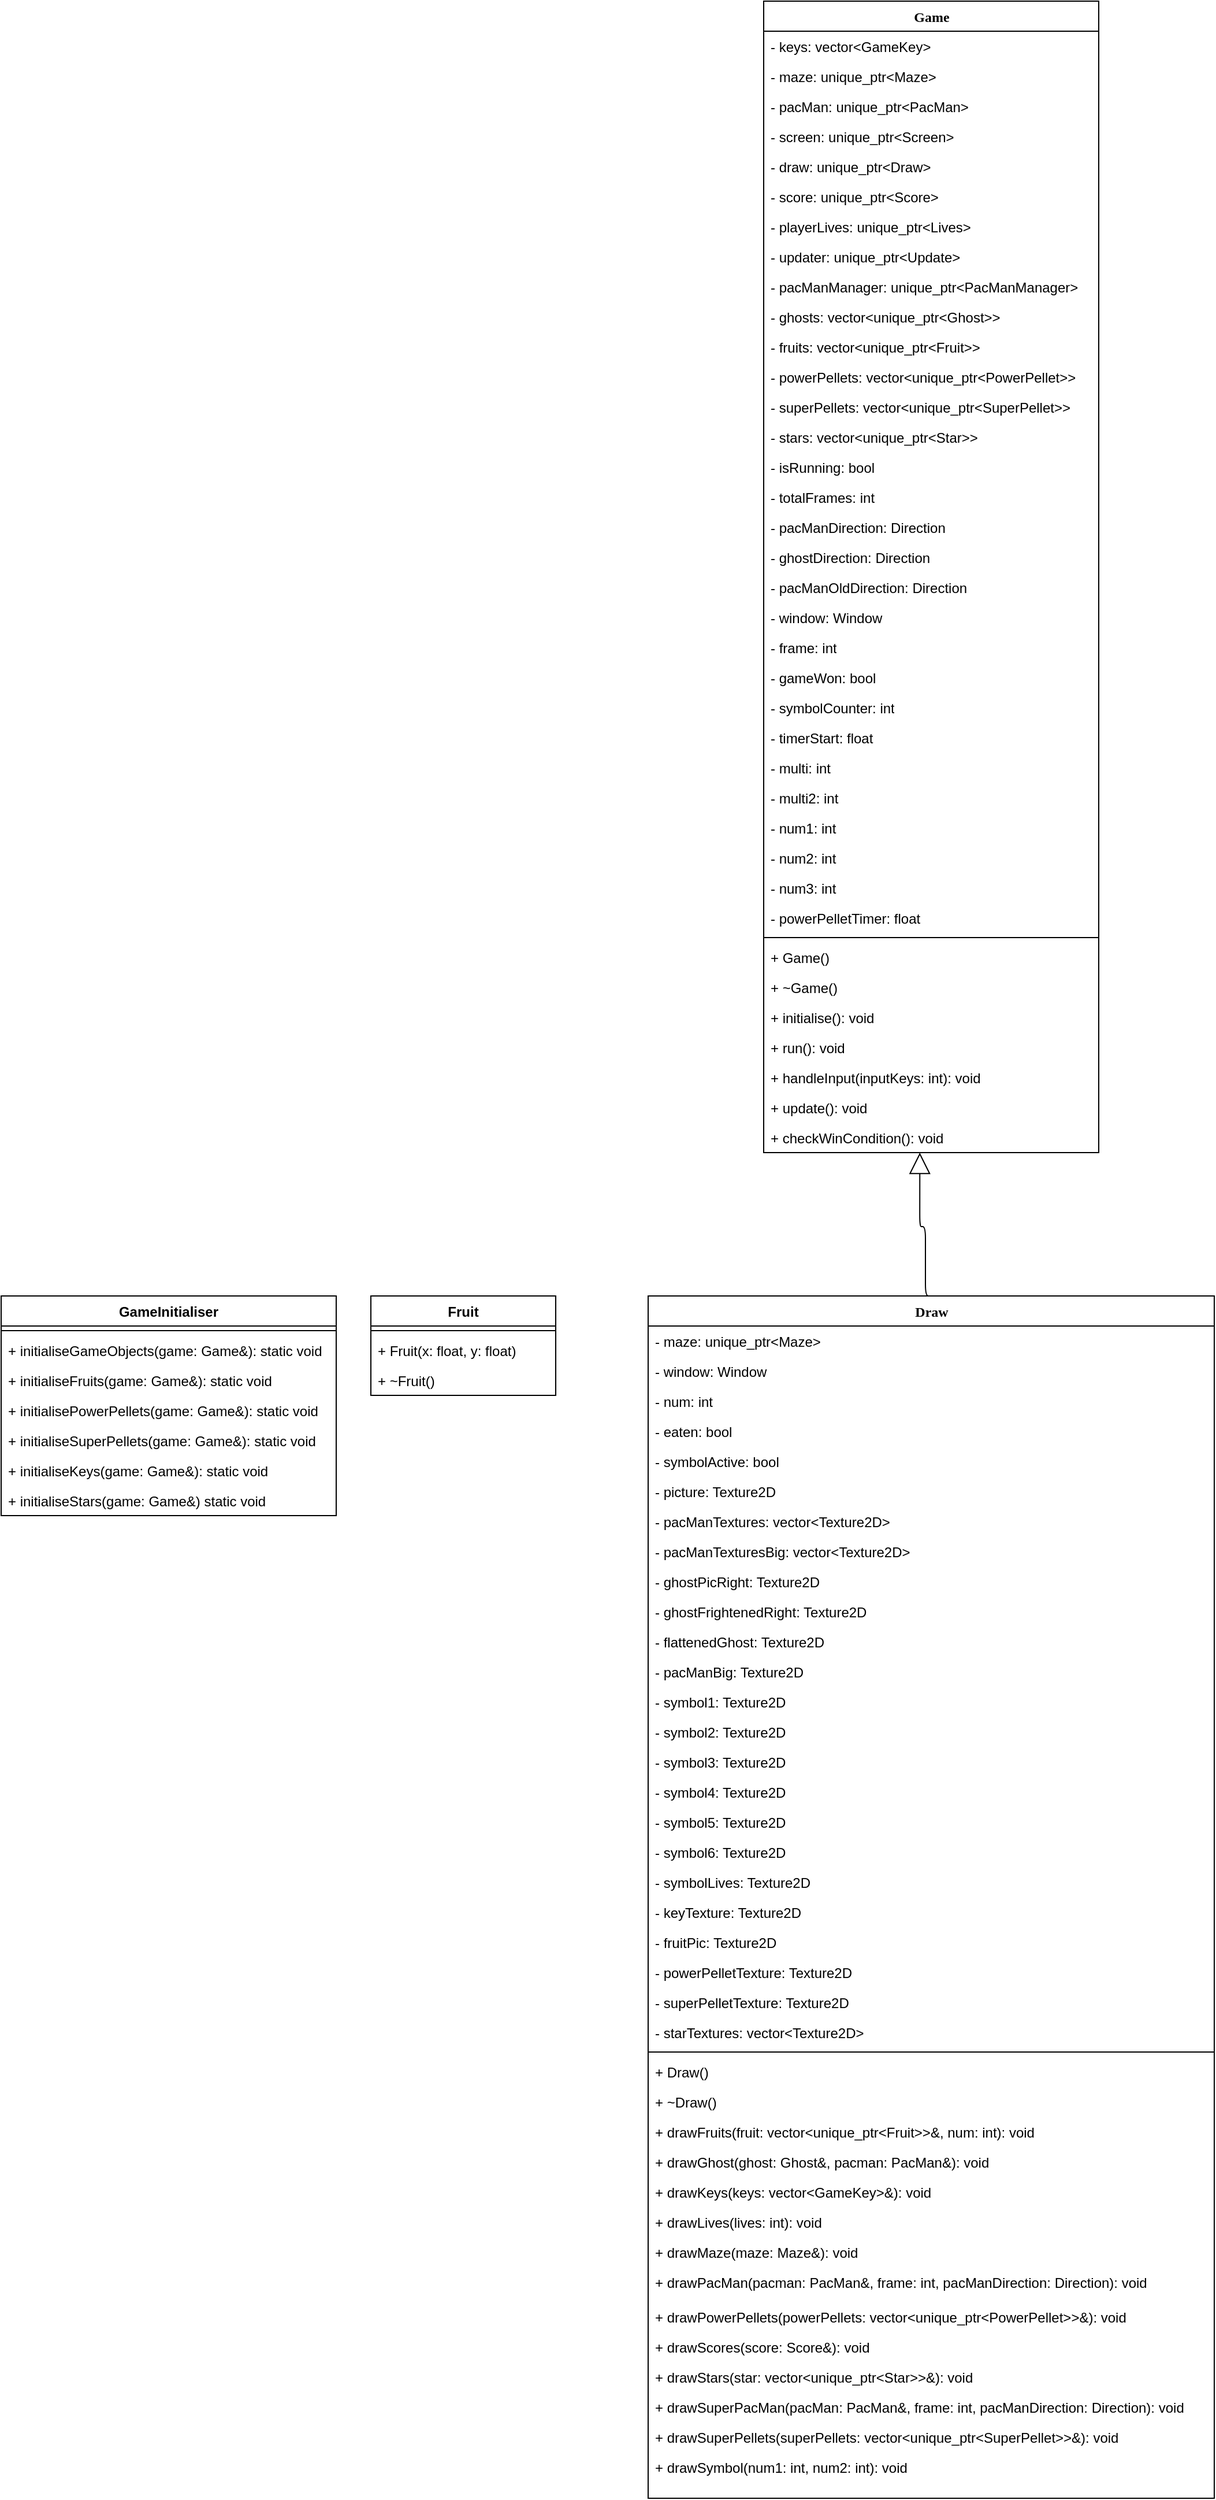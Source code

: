 <mxfile version="24.7.17">
  <diagram name="Page-1" id="9f46799a-70d6-7492-0946-bef42562c5a5">
    <mxGraphModel dx="1434" dy="2481" grid="1" gridSize="10" guides="1" tooltips="1" connect="1" arrows="1" fold="1" page="1" pageScale="1" pageWidth="1100" pageHeight="850" background="none" math="0" shadow="0">
      <root>
        <mxCell id="0" />
        <mxCell id="1" parent="0" />
        <mxCell id="78961159f06e98e8-43" value="Game" style="swimlane;html=1;fontStyle=1;align=center;verticalAlign=top;childLayout=stackLayout;horizontal=1;startSize=26;horizontalStack=0;resizeParent=1;resizeLast=0;collapsible=1;marginBottom=0;swimlaneFillColor=#ffffff;rounded=0;shadow=0;comic=0;labelBackgroundColor=none;strokeWidth=1;fillColor=none;fontFamily=Verdana;fontSize=12" parent="1" vertex="1">
          <mxGeometry x="780" y="-1080" width="290" height="996" as="geometry" />
        </mxCell>
        <mxCell id="78961159f06e98e8-44" value="- keys: vector&amp;lt;GameKey&amp;gt;" style="text;html=1;strokeColor=none;fillColor=none;align=left;verticalAlign=top;spacingLeft=4;spacingRight=4;whiteSpace=wrap;overflow=hidden;rotatable=0;points=[[0,0.5],[1,0.5]];portConstraint=eastwest;" parent="78961159f06e98e8-43" vertex="1">
          <mxGeometry y="26" width="290" height="26" as="geometry" />
        </mxCell>
        <mxCell id="Nk5dwlSrIomL0-U4kEKp-17" value="- maze: unique_ptr&amp;lt;Maze&amp;gt;" style="text;html=1;strokeColor=none;fillColor=none;align=left;verticalAlign=top;spacingLeft=4;spacingRight=4;whiteSpace=wrap;overflow=hidden;rotatable=0;points=[[0,0.5],[1,0.5]];portConstraint=eastwest;" vertex="1" parent="78961159f06e98e8-43">
          <mxGeometry y="52" width="290" height="26" as="geometry" />
        </mxCell>
        <mxCell id="Nk5dwlSrIomL0-U4kEKp-18" value="- pacMan: unique_ptr&amp;lt;PacMan&amp;gt;" style="text;html=1;strokeColor=none;fillColor=none;align=left;verticalAlign=top;spacingLeft=4;spacingRight=4;whiteSpace=wrap;overflow=hidden;rotatable=0;points=[[0,0.5],[1,0.5]];portConstraint=eastwest;" vertex="1" parent="78961159f06e98e8-43">
          <mxGeometry y="78" width="290" height="26" as="geometry" />
        </mxCell>
        <mxCell id="Nk5dwlSrIomL0-U4kEKp-19" value="- screen: unique_ptr&amp;lt;Screen&amp;gt;" style="text;html=1;strokeColor=none;fillColor=none;align=left;verticalAlign=top;spacingLeft=4;spacingRight=4;whiteSpace=wrap;overflow=hidden;rotatable=0;points=[[0,0.5],[1,0.5]];portConstraint=eastwest;" vertex="1" parent="78961159f06e98e8-43">
          <mxGeometry y="104" width="290" height="26" as="geometry" />
        </mxCell>
        <mxCell id="Nk5dwlSrIomL0-U4kEKp-20" value="- draw: unique_ptr&amp;lt;Draw&amp;gt;" style="text;html=1;strokeColor=none;fillColor=none;align=left;verticalAlign=top;spacingLeft=4;spacingRight=4;whiteSpace=wrap;overflow=hidden;rotatable=0;points=[[0,0.5],[1,0.5]];portConstraint=eastwest;" vertex="1" parent="78961159f06e98e8-43">
          <mxGeometry y="130" width="290" height="26" as="geometry" />
        </mxCell>
        <mxCell id="Nk5dwlSrIomL0-U4kEKp-21" value="- score: unique_ptr&amp;lt;Score&amp;gt;" style="text;html=1;strokeColor=none;fillColor=none;align=left;verticalAlign=top;spacingLeft=4;spacingRight=4;whiteSpace=wrap;overflow=hidden;rotatable=0;points=[[0,0.5],[1,0.5]];portConstraint=eastwest;" vertex="1" parent="78961159f06e98e8-43">
          <mxGeometry y="156" width="290" height="26" as="geometry" />
        </mxCell>
        <mxCell id="Nk5dwlSrIomL0-U4kEKp-22" value="- playerLives: unique_ptr&amp;lt;Lives&amp;gt;" style="text;html=1;strokeColor=none;fillColor=none;align=left;verticalAlign=top;spacingLeft=4;spacingRight=4;whiteSpace=wrap;overflow=hidden;rotatable=0;points=[[0,0.5],[1,0.5]];portConstraint=eastwest;" vertex="1" parent="78961159f06e98e8-43">
          <mxGeometry y="182" width="290" height="26" as="geometry" />
        </mxCell>
        <mxCell id="Nk5dwlSrIomL0-U4kEKp-23" value="- updater: unique_ptr&amp;lt;Update&amp;gt;" style="text;html=1;strokeColor=none;fillColor=none;align=left;verticalAlign=top;spacingLeft=4;spacingRight=4;whiteSpace=wrap;overflow=hidden;rotatable=0;points=[[0,0.5],[1,0.5]];portConstraint=eastwest;" vertex="1" parent="78961159f06e98e8-43">
          <mxGeometry y="208" width="290" height="26" as="geometry" />
        </mxCell>
        <mxCell id="Nk5dwlSrIomL0-U4kEKp-24" value="- pacManManager: unique_ptr&amp;lt;PacManManager&amp;gt;" style="text;html=1;strokeColor=none;fillColor=none;align=left;verticalAlign=top;spacingLeft=4;spacingRight=4;whiteSpace=wrap;overflow=hidden;rotatable=0;points=[[0,0.5],[1,0.5]];portConstraint=eastwest;" vertex="1" parent="78961159f06e98e8-43">
          <mxGeometry y="234" width="290" height="26" as="geometry" />
        </mxCell>
        <mxCell id="Nk5dwlSrIomL0-U4kEKp-25" value="- ghosts: vector&amp;lt;unique_ptr&amp;lt;Ghost&amp;gt;&amp;gt;" style="text;html=1;strokeColor=none;fillColor=none;align=left;verticalAlign=top;spacingLeft=4;spacingRight=4;whiteSpace=wrap;overflow=hidden;rotatable=0;points=[[0,0.5],[1,0.5]];portConstraint=eastwest;" vertex="1" parent="78961159f06e98e8-43">
          <mxGeometry y="260" width="290" height="26" as="geometry" />
        </mxCell>
        <mxCell id="Nk5dwlSrIomL0-U4kEKp-26" value="- fruits: vector&amp;lt;unique_ptr&amp;lt;Fruit&amp;gt;&amp;gt;" style="text;html=1;strokeColor=none;fillColor=none;align=left;verticalAlign=top;spacingLeft=4;spacingRight=4;whiteSpace=wrap;overflow=hidden;rotatable=0;points=[[0,0.5],[1,0.5]];portConstraint=eastwest;" vertex="1" parent="78961159f06e98e8-43">
          <mxGeometry y="286" width="290" height="26" as="geometry" />
        </mxCell>
        <mxCell id="Nk5dwlSrIomL0-U4kEKp-27" value="- powerPellets: vector&amp;lt;unique_ptr&amp;lt;PowerPellet&amp;gt;&amp;gt;" style="text;html=1;strokeColor=none;fillColor=none;align=left;verticalAlign=top;spacingLeft=4;spacingRight=4;whiteSpace=wrap;overflow=hidden;rotatable=0;points=[[0,0.5],[1,0.5]];portConstraint=eastwest;" vertex="1" parent="78961159f06e98e8-43">
          <mxGeometry y="312" width="290" height="26" as="geometry" />
        </mxCell>
        <mxCell id="Nk5dwlSrIomL0-U4kEKp-28" value="- superPellets: vector&amp;lt;unique_ptr&amp;lt;SuperPellet&amp;gt;&amp;gt;" style="text;html=1;strokeColor=none;fillColor=none;align=left;verticalAlign=top;spacingLeft=4;spacingRight=4;whiteSpace=wrap;overflow=hidden;rotatable=0;points=[[0,0.5],[1,0.5]];portConstraint=eastwest;" vertex="1" parent="78961159f06e98e8-43">
          <mxGeometry y="338" width="290" height="26" as="geometry" />
        </mxCell>
        <mxCell id="Nk5dwlSrIomL0-U4kEKp-29" value="- stars: vector&amp;lt;unique_ptr&amp;lt;Star&amp;gt;&amp;gt;" style="text;html=1;strokeColor=none;fillColor=none;align=left;verticalAlign=top;spacingLeft=4;spacingRight=4;whiteSpace=wrap;overflow=hidden;rotatable=0;points=[[0,0.5],[1,0.5]];portConstraint=eastwest;" vertex="1" parent="78961159f06e98e8-43">
          <mxGeometry y="364" width="290" height="26" as="geometry" />
        </mxCell>
        <mxCell id="Nk5dwlSrIomL0-U4kEKp-16" value="- isRunning: bool&lt;span style=&quot;white-space: pre;&quot;&gt;&#x9;&lt;/span&gt;" style="text;html=1;strokeColor=none;fillColor=none;align=left;verticalAlign=top;spacingLeft=4;spacingRight=4;whiteSpace=wrap;overflow=hidden;rotatable=0;points=[[0,0.5],[1,0.5]];portConstraint=eastwest;" vertex="1" parent="78961159f06e98e8-43">
          <mxGeometry y="390" width="290" height="26" as="geometry" />
        </mxCell>
        <mxCell id="78961159f06e98e8-45" value="- totalFrames: int" style="text;html=1;strokeColor=none;fillColor=none;align=left;verticalAlign=top;spacingLeft=4;spacingRight=4;whiteSpace=wrap;overflow=hidden;rotatable=0;points=[[0,0.5],[1,0.5]];portConstraint=eastwest;" parent="78961159f06e98e8-43" vertex="1">
          <mxGeometry y="416" width="290" height="26" as="geometry" />
        </mxCell>
        <mxCell id="78961159f06e98e8-49" value="- pacManDirection: Direction" style="text;html=1;strokeColor=none;fillColor=none;align=left;verticalAlign=top;spacingLeft=4;spacingRight=4;whiteSpace=wrap;overflow=hidden;rotatable=0;points=[[0,0.5],[1,0.5]];portConstraint=eastwest;" parent="78961159f06e98e8-43" vertex="1">
          <mxGeometry y="442" width="290" height="26" as="geometry" />
        </mxCell>
        <mxCell id="78961159f06e98e8-50" value="- ghostDirection: Direction" style="text;html=1;strokeColor=none;fillColor=none;align=left;verticalAlign=top;spacingLeft=4;spacingRight=4;whiteSpace=wrap;overflow=hidden;rotatable=0;points=[[0,0.5],[1,0.5]];portConstraint=eastwest;" parent="78961159f06e98e8-43" vertex="1">
          <mxGeometry y="468" width="290" height="26" as="geometry" />
        </mxCell>
        <mxCell id="Nk5dwlSrIomL0-U4kEKp-1" value="- pacManOldDirection: Direction" style="text;html=1;strokeColor=none;fillColor=none;align=left;verticalAlign=top;spacingLeft=4;spacingRight=4;whiteSpace=wrap;overflow=hidden;rotatable=0;points=[[0,0.5],[1,0.5]];portConstraint=eastwest;" vertex="1" parent="78961159f06e98e8-43">
          <mxGeometry y="494" width="290" height="26" as="geometry" />
        </mxCell>
        <mxCell id="Nk5dwlSrIomL0-U4kEKp-2" value="&lt;div&gt;- window: Window&lt;/div&gt;&lt;div&gt;&lt;br&gt;&lt;/div&gt;" style="text;html=1;strokeColor=none;fillColor=none;align=left;verticalAlign=top;spacingLeft=4;spacingRight=4;whiteSpace=wrap;overflow=hidden;rotatable=0;points=[[0,0.5],[1,0.5]];portConstraint=eastwest;" vertex="1" parent="78961159f06e98e8-43">
          <mxGeometry y="520" width="290" height="26" as="geometry" />
        </mxCell>
        <mxCell id="Nk5dwlSrIomL0-U4kEKp-3" value="- frame: int" style="text;html=1;strokeColor=none;fillColor=none;align=left;verticalAlign=top;spacingLeft=4;spacingRight=4;whiteSpace=wrap;overflow=hidden;rotatable=0;points=[[0,0.5],[1,0.5]];portConstraint=eastwest;" vertex="1" parent="78961159f06e98e8-43">
          <mxGeometry y="546" width="290" height="26" as="geometry" />
        </mxCell>
        <mxCell id="Nk5dwlSrIomL0-U4kEKp-4" value="- gameWon: bool" style="text;html=1;strokeColor=none;fillColor=none;align=left;verticalAlign=top;spacingLeft=4;spacingRight=4;whiteSpace=wrap;overflow=hidden;rotatable=0;points=[[0,0.5],[1,0.5]];portConstraint=eastwest;" vertex="1" parent="78961159f06e98e8-43">
          <mxGeometry y="572" width="290" height="26" as="geometry" />
        </mxCell>
        <mxCell id="Nk5dwlSrIomL0-U4kEKp-8" value="- symbolCounter: int" style="text;html=1;strokeColor=none;fillColor=none;align=left;verticalAlign=top;spacingLeft=4;spacingRight=4;whiteSpace=wrap;overflow=hidden;rotatable=0;points=[[0,0.5],[1,0.5]];portConstraint=eastwest;" vertex="1" parent="78961159f06e98e8-43">
          <mxGeometry y="598" width="290" height="26" as="geometry" />
        </mxCell>
        <mxCell id="Nk5dwlSrIomL0-U4kEKp-12" value="- timerStart: float" style="text;html=1;strokeColor=none;fillColor=none;align=left;verticalAlign=top;spacingLeft=4;spacingRight=4;whiteSpace=wrap;overflow=hidden;rotatable=0;points=[[0,0.5],[1,0.5]];portConstraint=eastwest;" vertex="1" parent="78961159f06e98e8-43">
          <mxGeometry y="624" width="290" height="26" as="geometry" />
        </mxCell>
        <mxCell id="Nk5dwlSrIomL0-U4kEKp-7" value="- multi: int" style="text;html=1;strokeColor=none;fillColor=none;align=left;verticalAlign=top;spacingLeft=4;spacingRight=4;whiteSpace=wrap;overflow=hidden;rotatable=0;points=[[0,0.5],[1,0.5]];portConstraint=eastwest;" vertex="1" parent="78961159f06e98e8-43">
          <mxGeometry y="650" width="290" height="26" as="geometry" />
        </mxCell>
        <mxCell id="Nk5dwlSrIomL0-U4kEKp-9" value="- multi2: int" style="text;html=1;strokeColor=none;fillColor=none;align=left;verticalAlign=top;spacingLeft=4;spacingRight=4;whiteSpace=wrap;overflow=hidden;rotatable=0;points=[[0,0.5],[1,0.5]];portConstraint=eastwest;" vertex="1" parent="78961159f06e98e8-43">
          <mxGeometry y="676" width="290" height="26" as="geometry" />
        </mxCell>
        <mxCell id="Nk5dwlSrIomL0-U4kEKp-10" value="- num1: int" style="text;html=1;strokeColor=none;fillColor=none;align=left;verticalAlign=top;spacingLeft=4;spacingRight=4;whiteSpace=wrap;overflow=hidden;rotatable=0;points=[[0,0.5],[1,0.5]];portConstraint=eastwest;" vertex="1" parent="78961159f06e98e8-43">
          <mxGeometry y="702" width="290" height="26" as="geometry" />
        </mxCell>
        <mxCell id="Nk5dwlSrIomL0-U4kEKp-11" value="- num2: int" style="text;html=1;strokeColor=none;fillColor=none;align=left;verticalAlign=top;spacingLeft=4;spacingRight=4;whiteSpace=wrap;overflow=hidden;rotatable=0;points=[[0,0.5],[1,0.5]];portConstraint=eastwest;" vertex="1" parent="78961159f06e98e8-43">
          <mxGeometry y="728" width="290" height="26" as="geometry" />
        </mxCell>
        <mxCell id="Nk5dwlSrIomL0-U4kEKp-13" value="- num3: int" style="text;html=1;strokeColor=none;fillColor=none;align=left;verticalAlign=top;spacingLeft=4;spacingRight=4;whiteSpace=wrap;overflow=hidden;rotatable=0;points=[[0,0.5],[1,0.5]];portConstraint=eastwest;" vertex="1" parent="78961159f06e98e8-43">
          <mxGeometry y="754" width="290" height="26" as="geometry" />
        </mxCell>
        <mxCell id="Nk5dwlSrIomL0-U4kEKp-14" value="- powerPelletTimer: float" style="text;html=1;strokeColor=none;fillColor=none;align=left;verticalAlign=top;spacingLeft=4;spacingRight=4;whiteSpace=wrap;overflow=hidden;rotatable=0;points=[[0,0.5],[1,0.5]];portConstraint=eastwest;" vertex="1" parent="78961159f06e98e8-43">
          <mxGeometry y="780" width="290" height="26" as="geometry" />
        </mxCell>
        <mxCell id="78961159f06e98e8-51" value="" style="line;html=1;strokeWidth=1;fillColor=none;align=left;verticalAlign=middle;spacingTop=-1;spacingLeft=3;spacingRight=3;rotatable=0;labelPosition=right;points=[];portConstraint=eastwest;" parent="78961159f06e98e8-43" vertex="1">
          <mxGeometry y="806" width="290" height="8" as="geometry" />
        </mxCell>
        <mxCell id="78961159f06e98e8-53" value="+ Game()" style="text;html=1;strokeColor=none;fillColor=none;align=left;verticalAlign=top;spacingLeft=4;spacingRight=4;whiteSpace=wrap;overflow=hidden;rotatable=0;points=[[0,0.5],[1,0.5]];portConstraint=eastwest;" parent="78961159f06e98e8-43" vertex="1">
          <mxGeometry y="814" width="290" height="26" as="geometry" />
        </mxCell>
        <mxCell id="Nk5dwlSrIomL0-U4kEKp-30" value="+ ~Game()" style="text;html=1;strokeColor=none;fillColor=none;align=left;verticalAlign=top;spacingLeft=4;spacingRight=4;whiteSpace=wrap;overflow=hidden;rotatable=0;points=[[0,0.5],[1,0.5]];portConstraint=eastwest;" vertex="1" parent="78961159f06e98e8-43">
          <mxGeometry y="840" width="290" height="26" as="geometry" />
        </mxCell>
        <mxCell id="Nk5dwlSrIomL0-U4kEKp-31" value="+ initialise(): void" style="text;html=1;strokeColor=none;fillColor=none;align=left;verticalAlign=top;spacingLeft=4;spacingRight=4;whiteSpace=wrap;overflow=hidden;rotatable=0;points=[[0,0.5],[1,0.5]];portConstraint=eastwest;" vertex="1" parent="78961159f06e98e8-43">
          <mxGeometry y="866" width="290" height="26" as="geometry" />
        </mxCell>
        <mxCell id="Nk5dwlSrIomL0-U4kEKp-32" value="+ run(): void" style="text;html=1;strokeColor=none;fillColor=none;align=left;verticalAlign=top;spacingLeft=4;spacingRight=4;whiteSpace=wrap;overflow=hidden;rotatable=0;points=[[0,0.5],[1,0.5]];portConstraint=eastwest;" vertex="1" parent="78961159f06e98e8-43">
          <mxGeometry y="892" width="290" height="26" as="geometry" />
        </mxCell>
        <mxCell id="Nk5dwlSrIomL0-U4kEKp-33" value="+ handleInput(inputKeys: int): void" style="text;html=1;strokeColor=none;fillColor=none;align=left;verticalAlign=top;spacingLeft=4;spacingRight=4;whiteSpace=wrap;overflow=hidden;rotatable=0;points=[[0,0.5],[1,0.5]];portConstraint=eastwest;" vertex="1" parent="78961159f06e98e8-43">
          <mxGeometry y="918" width="290" height="26" as="geometry" />
        </mxCell>
        <mxCell id="Nk5dwlSrIomL0-U4kEKp-34" value="+ update(): void" style="text;html=1;strokeColor=none;fillColor=none;align=left;verticalAlign=top;spacingLeft=4;spacingRight=4;whiteSpace=wrap;overflow=hidden;rotatable=0;points=[[0,0.5],[1,0.5]];portConstraint=eastwest;" vertex="1" parent="78961159f06e98e8-43">
          <mxGeometry y="944" width="290" height="26" as="geometry" />
        </mxCell>
        <mxCell id="Nk5dwlSrIomL0-U4kEKp-35" value="+ checkWinCondition(): void" style="text;html=1;strokeColor=none;fillColor=none;align=left;verticalAlign=top;spacingLeft=4;spacingRight=4;whiteSpace=wrap;overflow=hidden;rotatable=0;points=[[0,0.5],[1,0.5]];portConstraint=eastwest;" vertex="1" parent="78961159f06e98e8-43">
          <mxGeometry y="970" width="290" height="26" as="geometry" />
        </mxCell>
        <mxCell id="78961159f06e98e8-128" style="edgeStyle=orthogonalEdgeStyle;html=1;labelBackgroundColor=none;startFill=0;startSize=8;endArrow=block;endFill=0;endSize=16;fontFamily=Verdana;fontSize=12;entryX=0.466;entryY=1;entryDx=0;entryDy=0;entryPerimeter=0;exitX=0.5;exitY=0;exitDx=0;exitDy=0;" parent="1" source="78961159f06e98e8-82" target="Nk5dwlSrIomL0-U4kEKp-35" edge="1">
          <mxGeometry relative="1" as="geometry">
            <Array as="points">
              <mxPoint x="920" y="40" />
              <mxPoint x="920" y="-20" />
              <mxPoint x="915" y="-20" />
            </Array>
            <mxPoint x="510" y="364" as="sourcePoint" />
            <mxPoint x="655" y="-150" as="targetPoint" />
          </mxGeometry>
        </mxCell>
        <mxCell id="78961159f06e98e8-82" value="Draw" style="swimlane;html=1;fontStyle=1;align=center;verticalAlign=top;childLayout=stackLayout;horizontal=1;startSize=26;horizontalStack=0;resizeParent=1;resizeLast=0;collapsible=1;marginBottom=0;swimlaneFillColor=#ffffff;rounded=0;shadow=0;comic=0;labelBackgroundColor=none;strokeWidth=1;fillColor=none;fontFamily=Verdana;fontSize=12" parent="1" vertex="1">
          <mxGeometry x="680" y="40" width="490" height="1040" as="geometry" />
        </mxCell>
        <mxCell id="78961159f06e98e8-83" value="- maze: unique_ptr&amp;lt;Maze&amp;gt;" style="text;html=1;strokeColor=none;fillColor=none;align=left;verticalAlign=top;spacingLeft=4;spacingRight=4;whiteSpace=wrap;overflow=hidden;rotatable=0;points=[[0,0.5],[1,0.5]];portConstraint=eastwest;" parent="78961159f06e98e8-82" vertex="1">
          <mxGeometry y="26" width="490" height="26" as="geometry" />
        </mxCell>
        <mxCell id="78961159f06e98e8-84" value="- window: Window" style="text;html=1;strokeColor=none;fillColor=none;align=left;verticalAlign=top;spacingLeft=4;spacingRight=4;whiteSpace=wrap;overflow=hidden;rotatable=0;points=[[0,0.5],[1,0.5]];portConstraint=eastwest;" parent="78961159f06e98e8-82" vertex="1">
          <mxGeometry y="52" width="490" height="26" as="geometry" />
        </mxCell>
        <mxCell id="78961159f06e98e8-85" value="- num: int" style="text;html=1;strokeColor=none;fillColor=none;align=left;verticalAlign=top;spacingLeft=4;spacingRight=4;whiteSpace=wrap;overflow=hidden;rotatable=0;points=[[0,0.5],[1,0.5]];portConstraint=eastwest;" parent="78961159f06e98e8-82" vertex="1">
          <mxGeometry y="78" width="490" height="26" as="geometry" />
        </mxCell>
        <mxCell id="78961159f06e98e8-86" value="- eaten: bool" style="text;html=1;strokeColor=none;fillColor=none;align=left;verticalAlign=top;spacingLeft=4;spacingRight=4;whiteSpace=wrap;overflow=hidden;rotatable=0;points=[[0,0.5],[1,0.5]];portConstraint=eastwest;" parent="78961159f06e98e8-82" vertex="1">
          <mxGeometry y="104" width="490" height="26" as="geometry" />
        </mxCell>
        <mxCell id="78961159f06e98e8-87" value="- symbolActive: bool" style="text;html=1;strokeColor=none;fillColor=none;align=left;verticalAlign=top;spacingLeft=4;spacingRight=4;whiteSpace=wrap;overflow=hidden;rotatable=0;points=[[0,0.5],[1,0.5]];portConstraint=eastwest;" parent="78961159f06e98e8-82" vertex="1">
          <mxGeometry y="130" width="490" height="26" as="geometry" />
        </mxCell>
        <mxCell id="78961159f06e98e8-88" value="- picture: Texture2D" style="text;html=1;strokeColor=none;fillColor=none;align=left;verticalAlign=top;spacingLeft=4;spacingRight=4;whiteSpace=wrap;overflow=hidden;rotatable=0;points=[[0,0.5],[1,0.5]];portConstraint=eastwest;" parent="78961159f06e98e8-82" vertex="1">
          <mxGeometry y="156" width="490" height="26" as="geometry" />
        </mxCell>
        <mxCell id="78961159f06e98e8-89" value="- pacManTextures: vector&amp;lt;Texture2D&amp;gt;" style="text;html=1;strokeColor=none;fillColor=none;align=left;verticalAlign=top;spacingLeft=4;spacingRight=4;whiteSpace=wrap;overflow=hidden;rotatable=0;points=[[0,0.5],[1,0.5]];portConstraint=eastwest;" parent="78961159f06e98e8-82" vertex="1">
          <mxGeometry y="182" width="490" height="26" as="geometry" />
        </mxCell>
        <mxCell id="Nk5dwlSrIomL0-U4kEKp-39" value="- pacManTexturesBig: vector&amp;lt;Texture2D&amp;gt;" style="text;html=1;strokeColor=none;fillColor=none;align=left;verticalAlign=top;spacingLeft=4;spacingRight=4;whiteSpace=wrap;overflow=hidden;rotatable=0;points=[[0,0.5],[1,0.5]];portConstraint=eastwest;" vertex="1" parent="78961159f06e98e8-82">
          <mxGeometry y="208" width="490" height="26" as="geometry" />
        </mxCell>
        <mxCell id="Nk5dwlSrIomL0-U4kEKp-40" value="- ghostPicRight: Texture2D" style="text;html=1;strokeColor=none;fillColor=none;align=left;verticalAlign=top;spacingLeft=4;spacingRight=4;whiteSpace=wrap;overflow=hidden;rotatable=0;points=[[0,0.5],[1,0.5]];portConstraint=eastwest;" vertex="1" parent="78961159f06e98e8-82">
          <mxGeometry y="234" width="490" height="26" as="geometry" />
        </mxCell>
        <mxCell id="Nk5dwlSrIomL0-U4kEKp-41" value="- ghostFrightenedRight: Texture2D" style="text;html=1;strokeColor=none;fillColor=none;align=left;verticalAlign=top;spacingLeft=4;spacingRight=4;whiteSpace=wrap;overflow=hidden;rotatable=0;points=[[0,0.5],[1,0.5]];portConstraint=eastwest;" vertex="1" parent="78961159f06e98e8-82">
          <mxGeometry y="260" width="490" height="26" as="geometry" />
        </mxCell>
        <mxCell id="Nk5dwlSrIomL0-U4kEKp-42" value="- flattenedGhost: Texture2D" style="text;html=1;strokeColor=none;fillColor=none;align=left;verticalAlign=top;spacingLeft=4;spacingRight=4;whiteSpace=wrap;overflow=hidden;rotatable=0;points=[[0,0.5],[1,0.5]];portConstraint=eastwest;" vertex="1" parent="78961159f06e98e8-82">
          <mxGeometry y="286" width="490" height="26" as="geometry" />
        </mxCell>
        <mxCell id="Nk5dwlSrIomL0-U4kEKp-43" value="- pacManBig: Texture2D" style="text;html=1;strokeColor=none;fillColor=none;align=left;verticalAlign=top;spacingLeft=4;spacingRight=4;whiteSpace=wrap;overflow=hidden;rotatable=0;points=[[0,0.5],[1,0.5]];portConstraint=eastwest;" vertex="1" parent="78961159f06e98e8-82">
          <mxGeometry y="312" width="490" height="26" as="geometry" />
        </mxCell>
        <mxCell id="Nk5dwlSrIomL0-U4kEKp-44" value="- symbol1: Texture2D" style="text;html=1;strokeColor=none;fillColor=none;align=left;verticalAlign=top;spacingLeft=4;spacingRight=4;whiteSpace=wrap;overflow=hidden;rotatable=0;points=[[0,0.5],[1,0.5]];portConstraint=eastwest;" vertex="1" parent="78961159f06e98e8-82">
          <mxGeometry y="338" width="490" height="26" as="geometry" />
        </mxCell>
        <mxCell id="Nk5dwlSrIomL0-U4kEKp-45" value="- symbol2: Texture2D" style="text;html=1;strokeColor=none;fillColor=none;align=left;verticalAlign=top;spacingLeft=4;spacingRight=4;whiteSpace=wrap;overflow=hidden;rotatable=0;points=[[0,0.5],[1,0.5]];portConstraint=eastwest;" vertex="1" parent="78961159f06e98e8-82">
          <mxGeometry y="364" width="490" height="26" as="geometry" />
        </mxCell>
        <mxCell id="Nk5dwlSrIomL0-U4kEKp-46" value="- symbol3: Texture2D" style="text;html=1;strokeColor=none;fillColor=none;align=left;verticalAlign=top;spacingLeft=4;spacingRight=4;whiteSpace=wrap;overflow=hidden;rotatable=0;points=[[0,0.5],[1,0.5]];portConstraint=eastwest;" vertex="1" parent="78961159f06e98e8-82">
          <mxGeometry y="390" width="490" height="26" as="geometry" />
        </mxCell>
        <mxCell id="Nk5dwlSrIomL0-U4kEKp-47" value="- symbol4: Texture2D" style="text;html=1;strokeColor=none;fillColor=none;align=left;verticalAlign=top;spacingLeft=4;spacingRight=4;whiteSpace=wrap;overflow=hidden;rotatable=0;points=[[0,0.5],[1,0.5]];portConstraint=eastwest;" vertex="1" parent="78961159f06e98e8-82">
          <mxGeometry y="416" width="490" height="26" as="geometry" />
        </mxCell>
        <mxCell id="Nk5dwlSrIomL0-U4kEKp-48" value="- symbol5: Texture2D" style="text;html=1;strokeColor=none;fillColor=none;align=left;verticalAlign=top;spacingLeft=4;spacingRight=4;whiteSpace=wrap;overflow=hidden;rotatable=0;points=[[0,0.5],[1,0.5]];portConstraint=eastwest;" vertex="1" parent="78961159f06e98e8-82">
          <mxGeometry y="442" width="490" height="26" as="geometry" />
        </mxCell>
        <mxCell id="Nk5dwlSrIomL0-U4kEKp-49" value="- symbol6: Texture2D" style="text;html=1;strokeColor=none;fillColor=none;align=left;verticalAlign=top;spacingLeft=4;spacingRight=4;whiteSpace=wrap;overflow=hidden;rotatable=0;points=[[0,0.5],[1,0.5]];portConstraint=eastwest;" vertex="1" parent="78961159f06e98e8-82">
          <mxGeometry y="468" width="490" height="26" as="geometry" />
        </mxCell>
        <mxCell id="Nk5dwlSrIomL0-U4kEKp-50" value="- symbolLives: Texture2D" style="text;html=1;strokeColor=none;fillColor=none;align=left;verticalAlign=top;spacingLeft=4;spacingRight=4;whiteSpace=wrap;overflow=hidden;rotatable=0;points=[[0,0.5],[1,0.5]];portConstraint=eastwest;" vertex="1" parent="78961159f06e98e8-82">
          <mxGeometry y="494" width="490" height="26" as="geometry" />
        </mxCell>
        <mxCell id="Nk5dwlSrIomL0-U4kEKp-51" value="- keyTexture: Texture2D" style="text;html=1;strokeColor=none;fillColor=none;align=left;verticalAlign=top;spacingLeft=4;spacingRight=4;whiteSpace=wrap;overflow=hidden;rotatable=0;points=[[0,0.5],[1,0.5]];portConstraint=eastwest;" vertex="1" parent="78961159f06e98e8-82">
          <mxGeometry y="520" width="490" height="26" as="geometry" />
        </mxCell>
        <mxCell id="Nk5dwlSrIomL0-U4kEKp-52" value="- fruitPic: Texture2D" style="text;html=1;strokeColor=none;fillColor=none;align=left;verticalAlign=top;spacingLeft=4;spacingRight=4;whiteSpace=wrap;overflow=hidden;rotatable=0;points=[[0,0.5],[1,0.5]];portConstraint=eastwest;" vertex="1" parent="78961159f06e98e8-82">
          <mxGeometry y="546" width="490" height="26" as="geometry" />
        </mxCell>
        <mxCell id="Nk5dwlSrIomL0-U4kEKp-53" value="- powerPelletTexture: Texture2D" style="text;html=1;strokeColor=none;fillColor=none;align=left;verticalAlign=top;spacingLeft=4;spacingRight=4;whiteSpace=wrap;overflow=hidden;rotatable=0;points=[[0,0.5],[1,0.5]];portConstraint=eastwest;" vertex="1" parent="78961159f06e98e8-82">
          <mxGeometry y="572" width="490" height="26" as="geometry" />
        </mxCell>
        <mxCell id="Nk5dwlSrIomL0-U4kEKp-54" value="- superPelletTexture: Texture2D" style="text;html=1;strokeColor=none;fillColor=none;align=left;verticalAlign=top;spacingLeft=4;spacingRight=4;whiteSpace=wrap;overflow=hidden;rotatable=0;points=[[0,0.5],[1,0.5]];portConstraint=eastwest;" vertex="1" parent="78961159f06e98e8-82">
          <mxGeometry y="598" width="490" height="26" as="geometry" />
        </mxCell>
        <mxCell id="Nk5dwlSrIomL0-U4kEKp-55" value="- starTextures: vector&amp;lt;Texture2D&amp;gt;" style="text;html=1;strokeColor=none;fillColor=none;align=left;verticalAlign=top;spacingLeft=4;spacingRight=4;whiteSpace=wrap;overflow=hidden;rotatable=0;points=[[0,0.5],[1,0.5]];portConstraint=eastwest;" vertex="1" parent="78961159f06e98e8-82">
          <mxGeometry y="624" width="490" height="26" as="geometry" />
        </mxCell>
        <mxCell id="78961159f06e98e8-90" value="" style="line;html=1;strokeWidth=1;fillColor=none;align=left;verticalAlign=middle;spacingTop=-1;spacingLeft=3;spacingRight=3;rotatable=0;labelPosition=right;points=[];portConstraint=eastwest;" parent="78961159f06e98e8-82" vertex="1">
          <mxGeometry y="650" width="490" height="8" as="geometry" />
        </mxCell>
        <mxCell id="78961159f06e98e8-91" value="+ Draw()" style="text;html=1;strokeColor=none;fillColor=none;align=left;verticalAlign=top;spacingLeft=4;spacingRight=4;whiteSpace=wrap;overflow=hidden;rotatable=0;points=[[0,0.5],[1,0.5]];portConstraint=eastwest;" parent="78961159f06e98e8-82" vertex="1">
          <mxGeometry y="658" width="490" height="26" as="geometry" />
        </mxCell>
        <mxCell id="78961159f06e98e8-94" value="+ ~Draw()" style="text;html=1;strokeColor=none;fillColor=none;align=left;verticalAlign=top;spacingLeft=4;spacingRight=4;whiteSpace=wrap;overflow=hidden;rotatable=0;points=[[0,0.5],[1,0.5]];portConstraint=eastwest;" parent="78961159f06e98e8-82" vertex="1">
          <mxGeometry y="684" width="490" height="26" as="geometry" />
        </mxCell>
        <mxCell id="Nk5dwlSrIomL0-U4kEKp-56" value="+ drawFruits(fruit: vector&amp;lt;unique_ptr&amp;lt;Fruit&amp;gt;&amp;gt;&amp;amp;, num: int): void" style="text;html=1;strokeColor=none;fillColor=none;align=left;verticalAlign=top;spacingLeft=4;spacingRight=4;whiteSpace=wrap;overflow=hidden;rotatable=0;points=[[0,0.5],[1,0.5]];portConstraint=eastwest;" vertex="1" parent="78961159f06e98e8-82">
          <mxGeometry y="710" width="490" height="26" as="geometry" />
        </mxCell>
        <mxCell id="Nk5dwlSrIomL0-U4kEKp-57" value="+ drawGhost(ghost: Ghost&amp;amp;, pacman: PacMan&amp;amp;): void" style="text;html=1;strokeColor=none;fillColor=none;align=left;verticalAlign=top;spacingLeft=4;spacingRight=4;whiteSpace=wrap;overflow=hidden;rotatable=0;points=[[0,0.5],[1,0.5]];portConstraint=eastwest;" vertex="1" parent="78961159f06e98e8-82">
          <mxGeometry y="736" width="490" height="26" as="geometry" />
        </mxCell>
        <mxCell id="Nk5dwlSrIomL0-U4kEKp-58" value="+ drawKeys(keys: vector&amp;lt;GameKey&amp;gt;&amp;amp;): void" style="text;html=1;strokeColor=none;fillColor=none;align=left;verticalAlign=top;spacingLeft=4;spacingRight=4;whiteSpace=wrap;overflow=hidden;rotatable=0;points=[[0,0.5],[1,0.5]];portConstraint=eastwest;" vertex="1" parent="78961159f06e98e8-82">
          <mxGeometry y="762" width="490" height="26" as="geometry" />
        </mxCell>
        <mxCell id="Nk5dwlSrIomL0-U4kEKp-59" value="+ drawLives(lives: int): void" style="text;html=1;strokeColor=none;fillColor=none;align=left;verticalAlign=top;spacingLeft=4;spacingRight=4;whiteSpace=wrap;overflow=hidden;rotatable=0;points=[[0,0.5],[1,0.5]];portConstraint=eastwest;" vertex="1" parent="78961159f06e98e8-82">
          <mxGeometry y="788" width="490" height="26" as="geometry" />
        </mxCell>
        <mxCell id="Nk5dwlSrIomL0-U4kEKp-60" value="+ drawMaze(maze: Maze&amp;amp;): void" style="text;html=1;strokeColor=none;fillColor=none;align=left;verticalAlign=top;spacingLeft=4;spacingRight=4;whiteSpace=wrap;overflow=hidden;rotatable=0;points=[[0,0.5],[1,0.5]];portConstraint=eastwest;" vertex="1" parent="78961159f06e98e8-82">
          <mxGeometry y="814" width="490" height="26" as="geometry" />
        </mxCell>
        <mxCell id="Nk5dwlSrIomL0-U4kEKp-61" value="+ drawPacMan(pacman: PacMan&amp;amp;, frame: int, pacManDirection: Direction): void" style="text;html=1;strokeColor=none;fillColor=none;align=left;verticalAlign=top;spacingLeft=4;spacingRight=4;whiteSpace=wrap;overflow=hidden;rotatable=0;points=[[0,0.5],[1,0.5]];portConstraint=eastwest;" vertex="1" parent="78961159f06e98e8-82">
          <mxGeometry y="840" width="490" height="30" as="geometry" />
        </mxCell>
        <mxCell id="Nk5dwlSrIomL0-U4kEKp-62" value="+ drawPowerPellets(powerPellets: vector&amp;lt;unique_ptr&amp;lt;PowerPellet&amp;gt;&amp;gt;&amp;amp;): void" style="text;html=1;strokeColor=none;fillColor=none;align=left;verticalAlign=top;spacingLeft=4;spacingRight=4;whiteSpace=wrap;overflow=hidden;rotatable=0;points=[[0,0.5],[1,0.5]];portConstraint=eastwest;" vertex="1" parent="78961159f06e98e8-82">
          <mxGeometry y="870" width="490" height="26" as="geometry" />
        </mxCell>
        <mxCell id="Nk5dwlSrIomL0-U4kEKp-63" value="+ drawScores(score: Score&amp;amp;): void" style="text;html=1;strokeColor=none;fillColor=none;align=left;verticalAlign=top;spacingLeft=4;spacingRight=4;whiteSpace=wrap;overflow=hidden;rotatable=0;points=[[0,0.5],[1,0.5]];portConstraint=eastwest;" vertex="1" parent="78961159f06e98e8-82">
          <mxGeometry y="896" width="490" height="26" as="geometry" />
        </mxCell>
        <mxCell id="Nk5dwlSrIomL0-U4kEKp-64" value="+ drawStars(star: vector&amp;lt;unique_ptr&amp;lt;Star&amp;gt;&amp;gt;&amp;amp;): void" style="text;html=1;strokeColor=none;fillColor=none;align=left;verticalAlign=top;spacingLeft=4;spacingRight=4;whiteSpace=wrap;overflow=hidden;rotatable=0;points=[[0,0.5],[1,0.5]];portConstraint=eastwest;" vertex="1" parent="78961159f06e98e8-82">
          <mxGeometry y="922" width="490" height="26" as="geometry" />
        </mxCell>
        <mxCell id="Nk5dwlSrIomL0-U4kEKp-65" value="+ drawSuperPacMan(pacMan: PacMan&amp;amp;, frame: int, pacManDirection: Direction): void" style="text;html=1;strokeColor=none;fillColor=none;align=left;verticalAlign=top;spacingLeft=4;spacingRight=4;whiteSpace=wrap;overflow=hidden;rotatable=0;points=[[0,0.5],[1,0.5]];portConstraint=eastwest;" vertex="1" parent="78961159f06e98e8-82">
          <mxGeometry y="948" width="490" height="26" as="geometry" />
        </mxCell>
        <mxCell id="Nk5dwlSrIomL0-U4kEKp-66" value="+ drawSuperPellets(superPellets: vector&amp;lt;unique_ptr&amp;lt;SuperPellet&amp;gt;&amp;gt;&amp;amp;): void" style="text;html=1;strokeColor=none;fillColor=none;align=left;verticalAlign=top;spacingLeft=4;spacingRight=4;whiteSpace=wrap;overflow=hidden;rotatable=0;points=[[0,0.5],[1,0.5]];portConstraint=eastwest;" vertex="1" parent="78961159f06e98e8-82">
          <mxGeometry y="974" width="490" height="26" as="geometry" />
        </mxCell>
        <mxCell id="Nk5dwlSrIomL0-U4kEKp-67" value="+ drawSymbol(num1: int, num2: int): void" style="text;html=1;strokeColor=none;fillColor=none;align=left;verticalAlign=top;spacingLeft=4;spacingRight=4;whiteSpace=wrap;overflow=hidden;rotatable=0;points=[[0,0.5],[1,0.5]];portConstraint=eastwest;" vertex="1" parent="78961159f06e98e8-82">
          <mxGeometry y="1000" width="490" height="26" as="geometry" />
        </mxCell>
        <mxCell id="Nk5dwlSrIomL0-U4kEKp-68" value="Fruit" style="swimlane;fontStyle=1;align=center;verticalAlign=top;childLayout=stackLayout;horizontal=1;startSize=26;horizontalStack=0;resizeParent=1;resizeParentMax=0;resizeLast=0;collapsible=1;marginBottom=0;whiteSpace=wrap;html=1;" vertex="1" parent="1">
          <mxGeometry x="440" y="40" width="160" height="86" as="geometry" />
        </mxCell>
        <mxCell id="Nk5dwlSrIomL0-U4kEKp-70" value="" style="line;strokeWidth=1;fillColor=none;align=left;verticalAlign=middle;spacingTop=-1;spacingLeft=3;spacingRight=3;rotatable=0;labelPosition=right;points=[];portConstraint=eastwest;strokeColor=inherit;" vertex="1" parent="Nk5dwlSrIomL0-U4kEKp-68">
          <mxGeometry y="26" width="160" height="8" as="geometry" />
        </mxCell>
        <mxCell id="Nk5dwlSrIomL0-U4kEKp-71" value="+ Fruit(x: float, y: float)" style="text;strokeColor=none;fillColor=none;align=left;verticalAlign=top;spacingLeft=4;spacingRight=4;overflow=hidden;rotatable=0;points=[[0,0.5],[1,0.5]];portConstraint=eastwest;whiteSpace=wrap;html=1;" vertex="1" parent="Nk5dwlSrIomL0-U4kEKp-68">
          <mxGeometry y="34" width="160" height="26" as="geometry" />
        </mxCell>
        <mxCell id="Nk5dwlSrIomL0-U4kEKp-72" value="+ ~Fruit()" style="text;strokeColor=none;fillColor=none;align=left;verticalAlign=top;spacingLeft=4;spacingRight=4;overflow=hidden;rotatable=0;points=[[0,0.5],[1,0.5]];portConstraint=eastwest;whiteSpace=wrap;html=1;" vertex="1" parent="Nk5dwlSrIomL0-U4kEKp-68">
          <mxGeometry y="60" width="160" height="26" as="geometry" />
        </mxCell>
        <mxCell id="Nk5dwlSrIomL0-U4kEKp-73" value="GameInitialiser" style="swimlane;fontStyle=1;align=center;verticalAlign=top;childLayout=stackLayout;horizontal=1;startSize=26;horizontalStack=0;resizeParent=1;resizeParentMax=0;resizeLast=0;collapsible=1;marginBottom=0;whiteSpace=wrap;html=1;" vertex="1" parent="1">
          <mxGeometry x="120" y="40" width="290" height="190" as="geometry" />
        </mxCell>
        <mxCell id="Nk5dwlSrIomL0-U4kEKp-75" value="" style="line;strokeWidth=1;fillColor=none;align=left;verticalAlign=middle;spacingTop=-1;spacingLeft=3;spacingRight=3;rotatable=0;labelPosition=right;points=[];portConstraint=eastwest;strokeColor=inherit;" vertex="1" parent="Nk5dwlSrIomL0-U4kEKp-73">
          <mxGeometry y="26" width="290" height="8" as="geometry" />
        </mxCell>
        <mxCell id="Nk5dwlSrIomL0-U4kEKp-76" value="+ initialiseGameObjects(game: Game&amp;amp;): static void" style="text;strokeColor=none;fillColor=none;align=left;verticalAlign=top;spacingLeft=4;spacingRight=4;overflow=hidden;rotatable=0;points=[[0,0.5],[1,0.5]];portConstraint=eastwest;whiteSpace=wrap;html=1;" vertex="1" parent="Nk5dwlSrIomL0-U4kEKp-73">
          <mxGeometry y="34" width="290" height="26" as="geometry" />
        </mxCell>
        <mxCell id="Nk5dwlSrIomL0-U4kEKp-77" value="+ initialiseFruits(game: Game&amp;amp;): static void" style="text;strokeColor=none;fillColor=none;align=left;verticalAlign=top;spacingLeft=4;spacingRight=4;overflow=hidden;rotatable=0;points=[[0,0.5],[1,0.5]];portConstraint=eastwest;whiteSpace=wrap;html=1;" vertex="1" parent="Nk5dwlSrIomL0-U4kEKp-73">
          <mxGeometry y="60" width="290" height="26" as="geometry" />
        </mxCell>
        <mxCell id="Nk5dwlSrIomL0-U4kEKp-78" value="+ initialisePowerPellets(game: Game&amp;amp;): static void" style="text;strokeColor=none;fillColor=none;align=left;verticalAlign=top;spacingLeft=4;spacingRight=4;overflow=hidden;rotatable=0;points=[[0,0.5],[1,0.5]];portConstraint=eastwest;whiteSpace=wrap;html=1;" vertex="1" parent="Nk5dwlSrIomL0-U4kEKp-73">
          <mxGeometry y="86" width="290" height="26" as="geometry" />
        </mxCell>
        <mxCell id="Nk5dwlSrIomL0-U4kEKp-79" value="+ initialiseSuperPellets(game: Game&amp;amp;): static void" style="text;strokeColor=none;fillColor=none;align=left;verticalAlign=top;spacingLeft=4;spacingRight=4;overflow=hidden;rotatable=0;points=[[0,0.5],[1,0.5]];portConstraint=eastwest;whiteSpace=wrap;html=1;" vertex="1" parent="Nk5dwlSrIomL0-U4kEKp-73">
          <mxGeometry y="112" width="290" height="26" as="geometry" />
        </mxCell>
        <mxCell id="Nk5dwlSrIomL0-U4kEKp-80" value="+ initialiseKeys(game: Game&amp;amp;): static void" style="text;strokeColor=none;fillColor=none;align=left;verticalAlign=top;spacingLeft=4;spacingRight=4;overflow=hidden;rotatable=0;points=[[0,0.5],[1,0.5]];portConstraint=eastwest;whiteSpace=wrap;html=1;" vertex="1" parent="Nk5dwlSrIomL0-U4kEKp-73">
          <mxGeometry y="138" width="290" height="26" as="geometry" />
        </mxCell>
        <mxCell id="Nk5dwlSrIomL0-U4kEKp-81" value="+ initialiseStars(game: Game&amp;amp;) static void" style="text;strokeColor=none;fillColor=none;align=left;verticalAlign=top;spacingLeft=4;spacingRight=4;overflow=hidden;rotatable=0;points=[[0,0.5],[1,0.5]];portConstraint=eastwest;whiteSpace=wrap;html=1;" vertex="1" parent="Nk5dwlSrIomL0-U4kEKp-73">
          <mxGeometry y="164" width="290" height="26" as="geometry" />
        </mxCell>
      </root>
    </mxGraphModel>
  </diagram>
</mxfile>
